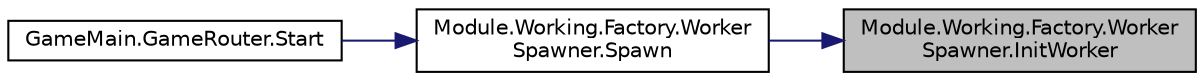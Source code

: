 digraph "Module.Working.Factory.WorkerSpawner.InitWorker"
{
 // LATEX_PDF_SIZE
  edge [fontname="Helvetica",fontsize="10",labelfontname="Helvetica",labelfontsize="10"];
  node [fontname="Helvetica",fontsize="10",shape=record];
  rankdir="RL";
  Node1 [label="Module.Working.Factory.Worker\lSpawner.InitWorker",height=0.2,width=0.4,color="black", fillcolor="grey75", style="filled", fontcolor="black",tooltip=" "];
  Node1 -> Node2 [dir="back",color="midnightblue",fontsize="10",style="solid",fontname="Helvetica"];
  Node2 [label="Module.Working.Factory.Worker\lSpawner.Spawn",height=0.2,width=0.4,color="black", fillcolor="white", style="filled",URL="$classModule_1_1Working_1_1Factory_1_1WorkerSpawner.html#ac966f5863bd7a545801886ed8d14dba3",tooltip=" "];
  Node2 -> Node3 [dir="back",color="midnightblue",fontsize="10",style="solid",fontname="Helvetica"];
  Node3 [label="GameMain.GameRouter.Start",height=0.2,width=0.4,color="black", fillcolor="white", style="filled",URL="$classGameMain_1_1GameRouter.html#a6454f04e22fe74080dbb46da0f8927be",tooltip=" "];
}

